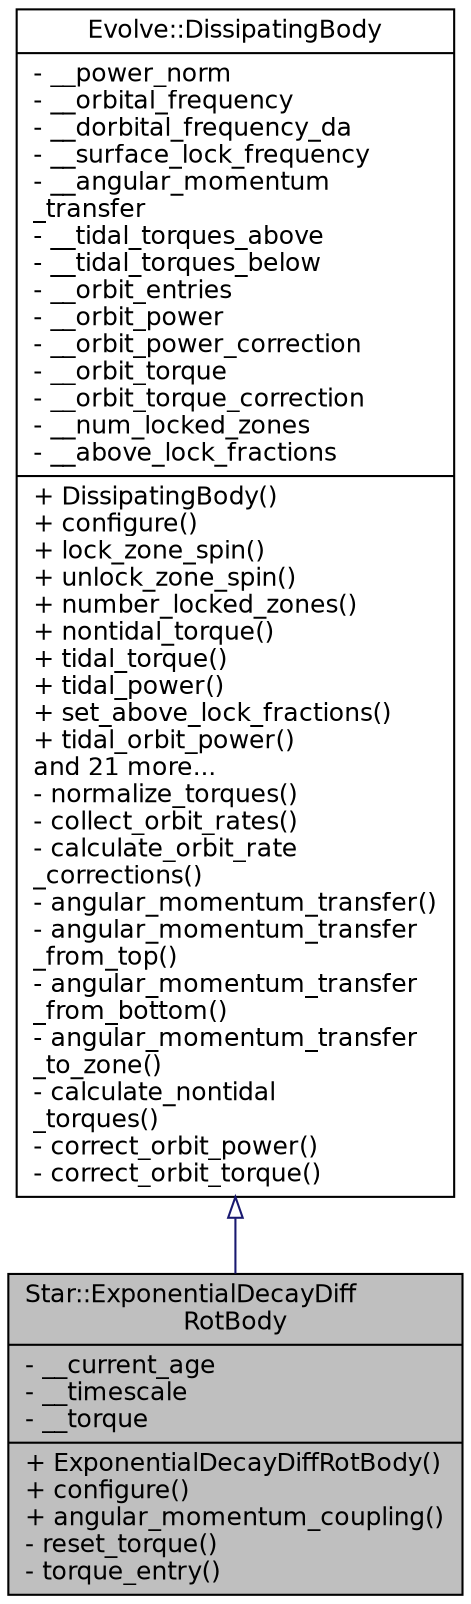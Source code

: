 digraph "Star::ExponentialDecayDiffRotBody"
{
 // INTERACTIVE_SVG=YES
  edge [fontname="Helvetica",fontsize="12",labelfontname="Helvetica",labelfontsize="12"];
  node [fontname="Helvetica",fontsize="12",shape=record];
  Node3 [label="{Star::ExponentialDecayDiff\lRotBody\n|- __current_age\l- __timescale\l- __torque\l|+ ExponentialDecayDiffRotBody()\l+ configure()\l+ angular_momentum_coupling()\l- reset_torque()\l- torque_entry()\l}",height=0.2,width=0.4,color="black", fillcolor="grey75", style="filled", fontcolor="black"];
  Node4 -> Node3 [dir="back",color="midnightblue",fontsize="12",style="solid",arrowtail="onormal",fontname="Helvetica"];
  Node4 [label="{Evolve::DissipatingBody\n|- __power_norm\l- __orbital_frequency\l- __dorbital_frequency_da\l- __surface_lock_frequency\l- __angular_momentum\l_transfer\l- __tidal_torques_above\l- __tidal_torques_below\l- __orbit_entries\l- __orbit_power\l- __orbit_power_correction\l- __orbit_torque\l- __orbit_torque_correction\l- __num_locked_zones\l- __above_lock_fractions\l|+ DissipatingBody()\l+ configure()\l+ lock_zone_spin()\l+ unlock_zone_spin()\l+ number_locked_zones()\l+ nontidal_torque()\l+ tidal_torque()\l+ tidal_power()\l+ set_above_lock_fractions()\l+ tidal_orbit_power()\land 21 more...\l- normalize_torques()\l- collect_orbit_rates()\l- calculate_orbit_rate\l_corrections()\l- angular_momentum_transfer()\l- angular_momentum_transfer\l_from_top()\l- angular_momentum_transfer\l_from_bottom()\l- angular_momentum_transfer\l_to_zone()\l- calculate_nontidal\l_torques()\l- correct_orbit_power()\l- correct_orbit_torque()\l}",height=0.2,width=0.4,color="black", fillcolor="white", style="filled",URL="$classEvolve_1_1DissipatingBody.html",tooltip="A base class for any body contributing to tidal dissipation. "];
}

